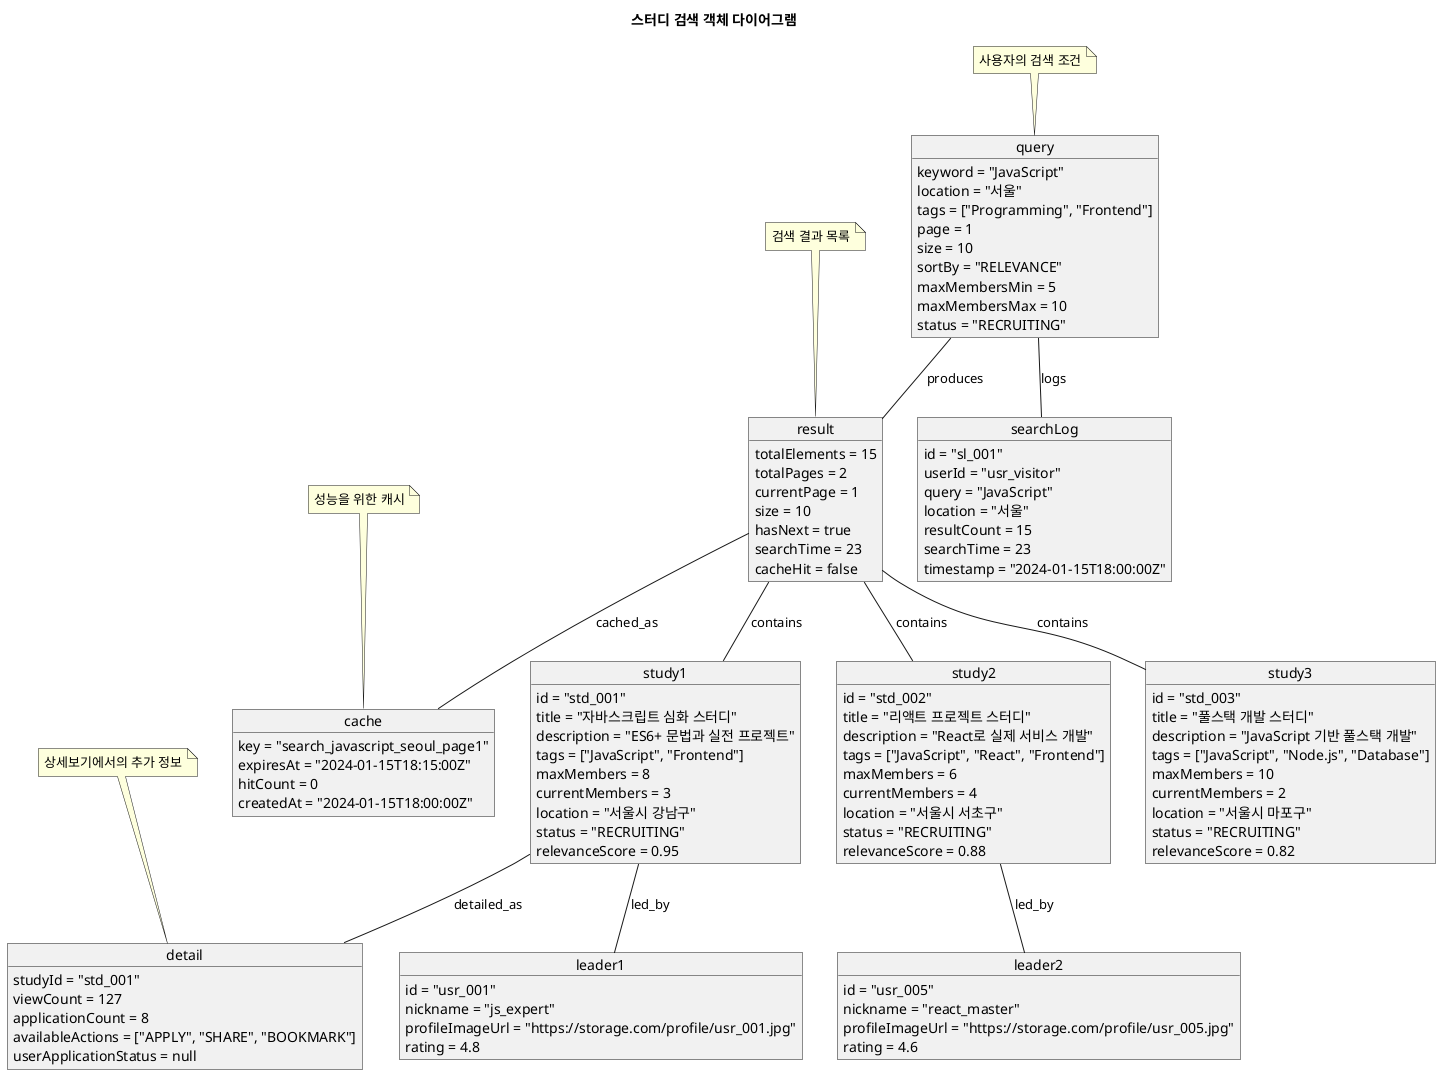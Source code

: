 @startuml
title 스터디 검색 객체 다이어그램

object query {
    keyword = "JavaScript"
    location = "서울"
    tags = ["Programming", "Frontend"]
    page = 1
    size = 10
    sortBy = "RELEVANCE"
    maxMembersMin = 5
    maxMembersMax = 10
    status = "RECRUITING"
}

object result {
    totalElements = 15
    totalPages = 2
    currentPage = 1
    size = 10
    hasNext = true
    searchTime = 23
    cacheHit = false
}

object study1 {
    id = "std_001"
    title = "자바스크립트 심화 스터디"
    description = "ES6+ 문법과 실전 프로젝트"
    tags = ["JavaScript", "Frontend"]
    maxMembers = 8
    currentMembers = 3
    location = "서울시 강남구"
    status = "RECRUITING"
    relevanceScore = 0.95
}

object study2 {
    id = "std_002"
    title = "리액트 프로젝트 스터디"
    description = "React로 실제 서비스 개발"
    tags = ["JavaScript", "React", "Frontend"]
    maxMembers = 6
    currentMembers = 4
    location = "서울시 서초구"
    status = "RECRUITING"
    relevanceScore = 0.88
}

object study3 {
    id = "std_003"
    title = "풀스택 개발 스터디"
    description = "JavaScript 기반 풀스택 개발"
    tags = ["JavaScript", "Node.js", "Database"]
    maxMembers = 10
    currentMembers = 2
    location = "서울시 마포구"
    status = "RECRUITING"
    relevanceScore = 0.82
}

object leader1 {
    id = "usr_001"
    nickname = "js_expert"
    profileImageUrl = "https://storage.com/profile/usr_001.jpg"
    rating = 4.8
}

object leader2 {
    id = "usr_005"
    nickname = "react_master"
    profileImageUrl = "https://storage.com/profile/usr_005.jpg"
    rating = 4.6
}

object cache {
    key = "search_javascript_seoul_page1"
    expiresAt = "2024-01-15T18:15:00Z"
    hitCount = 0
    createdAt = "2024-01-15T18:00:00Z"
}

object searchLog {
    id = "sl_001"
    userId = "usr_visitor"
    query = "JavaScript"
    location = "서울"
    resultCount = 15
    searchTime = 23
    timestamp = "2024-01-15T18:00:00Z"
}

object detail {
    studyId = "std_001"
    viewCount = 127
    applicationCount = 8
    availableActions = ["APPLY", "SHARE", "BOOKMARK"]
    userApplicationStatus = null
}

query -- result : produces
result -- study1 : contains
result -- study2 : contains
result -- study3 : contains
study1 -- leader1 : led_by
study2 -- leader2 : led_by
result -- cache : cached_as
query -- searchLog : logs
study1 -- detail : detailed_as

note top of query : 사용자의 검색 조건
note top of result : 검색 결과 목록
note top of cache : 성능을 위한 캐시
note top of detail : 상세보기에서의 추가 정보

@enduml
